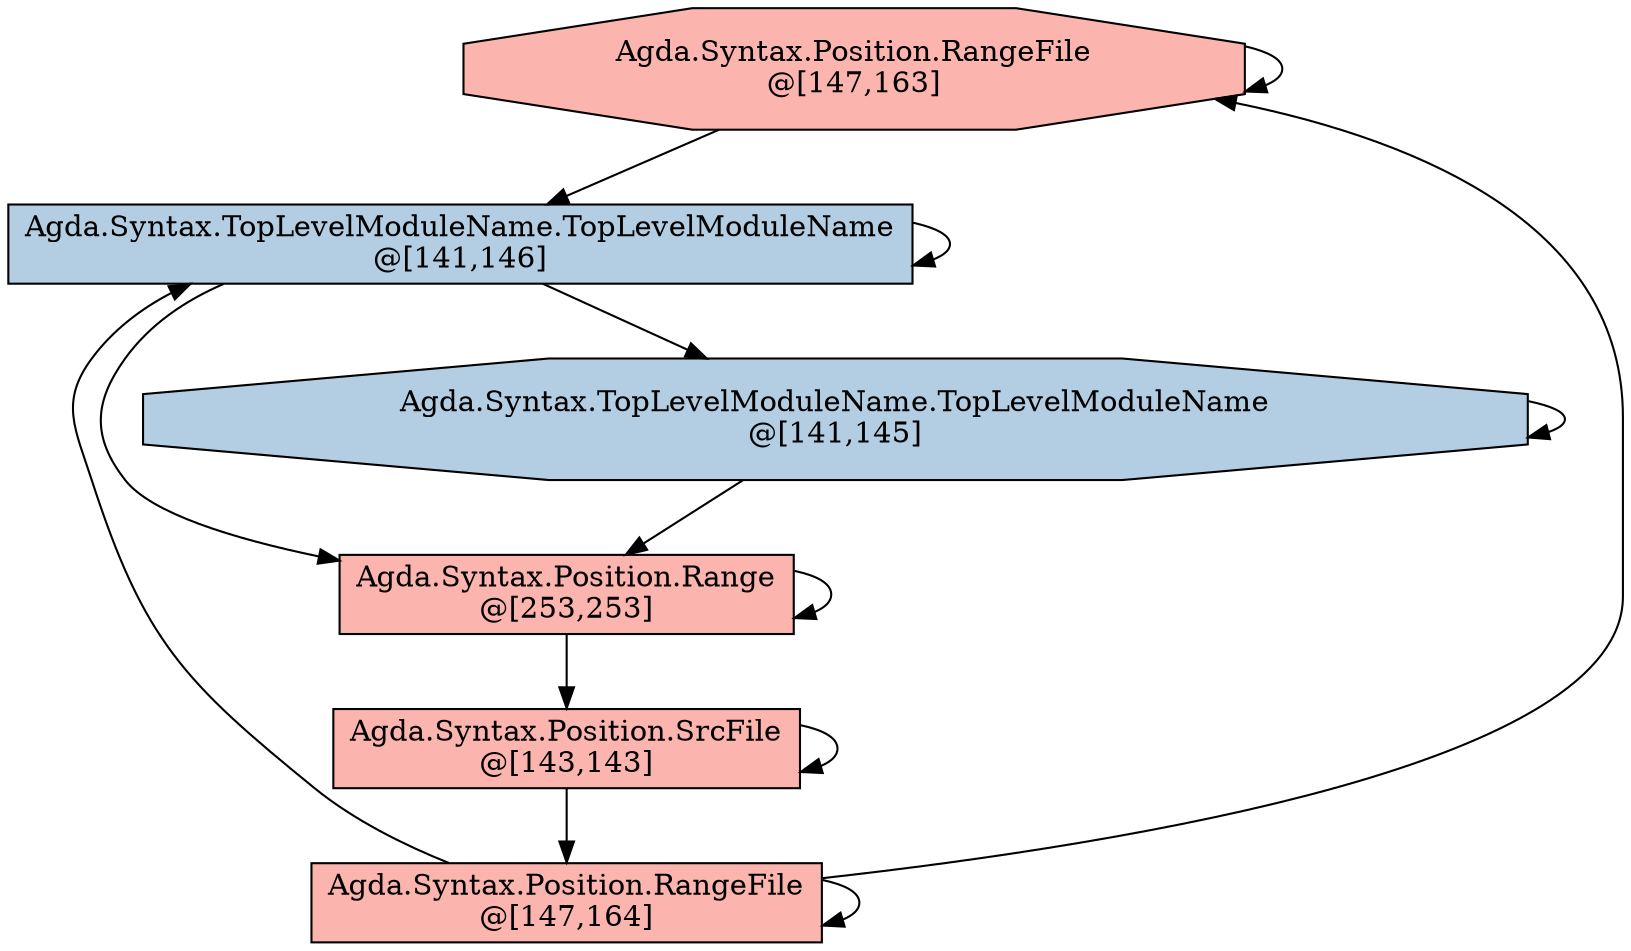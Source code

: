digraph {
node[style=filled,colorscheme=pastel19];
"Agda.Syntax.Position.RangeFile\n@[147,163]"[shape=octagon,fillcolor=1]
"Agda.Syntax.Position.Range\n@[253,253]"[shape=rect,fillcolor=1]
"Agda.Syntax.Position.RangeFile\n@[147,164]"[shape=rect,fillcolor=1]
"Agda.Syntax.Position.SrcFile\n@[143,143]"[shape=rect,fillcolor=1]
"Agda.Syntax.TopLevelModuleName.TopLevelModuleName\n@[141,145]"[shape=octagon,fillcolor=2]
"Agda.Syntax.TopLevelModuleName.TopLevelModuleName\n@[141,146]"[shape=rect,fillcolor=2]
"Agda.Syntax.Position.RangeFile\n@[147,163]" -> "Agda.Syntax.Position.RangeFile\n@[147,163]"
"Agda.Syntax.Position.RangeFile\n@[147,163]" -> "Agda.Syntax.TopLevelModuleName.TopLevelModuleName\n@[141,146]"
"Agda.Syntax.Position.Range\n@[253,253]" -> "Agda.Syntax.Position.Range\n@[253,253]"
"Agda.Syntax.Position.Range\n@[253,253]" -> "Agda.Syntax.Position.SrcFile\n@[143,143]"
"Agda.Syntax.Position.RangeFile\n@[147,164]" -> "Agda.Syntax.Position.RangeFile\n@[147,163]"
"Agda.Syntax.Position.RangeFile\n@[147,164]" -> "Agda.Syntax.Position.RangeFile\n@[147,164]"
"Agda.Syntax.Position.RangeFile\n@[147,164]" -> "Agda.Syntax.TopLevelModuleName.TopLevelModuleName\n@[141,146]"
"Agda.Syntax.Position.SrcFile\n@[143,143]" -> "Agda.Syntax.Position.RangeFile\n@[147,164]"
"Agda.Syntax.Position.SrcFile\n@[143,143]" -> "Agda.Syntax.Position.SrcFile\n@[143,143]"
"Agda.Syntax.TopLevelModuleName.TopLevelModuleName\n@[141,145]" -> "Agda.Syntax.Position.Range\n@[253,253]"
"Agda.Syntax.TopLevelModuleName.TopLevelModuleName\n@[141,145]" -> "Agda.Syntax.TopLevelModuleName.TopLevelModuleName\n@[141,145]"
"Agda.Syntax.TopLevelModuleName.TopLevelModuleName\n@[141,146]" -> "Agda.Syntax.Position.Range\n@[253,253]"
"Agda.Syntax.TopLevelModuleName.TopLevelModuleName\n@[141,146]" -> "Agda.Syntax.TopLevelModuleName.TopLevelModuleName\n@[141,145]"
"Agda.Syntax.TopLevelModuleName.TopLevelModuleName\n@[141,146]" -> "Agda.Syntax.TopLevelModuleName.TopLevelModuleName\n@[141,146]"
}
